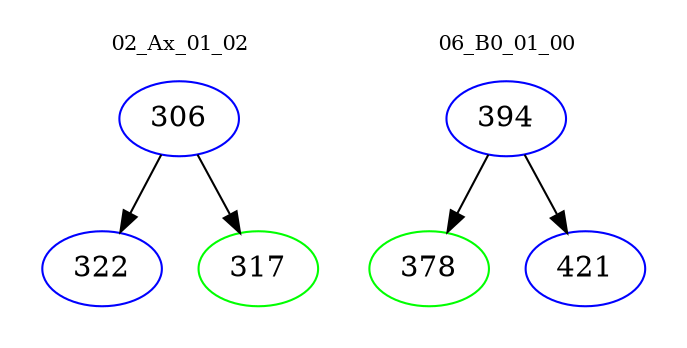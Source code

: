 digraph{
subgraph cluster_0 {
color = white
label = "02_Ax_01_02";
fontsize=10;
T0_306 [label="306", color="blue"]
T0_306 -> T0_322 [color="black"]
T0_322 [label="322", color="blue"]
T0_306 -> T0_317 [color="black"]
T0_317 [label="317", color="green"]
}
subgraph cluster_1 {
color = white
label = "06_B0_01_00";
fontsize=10;
T1_394 [label="394", color="blue"]
T1_394 -> T1_378 [color="black"]
T1_378 [label="378", color="green"]
T1_394 -> T1_421 [color="black"]
T1_421 [label="421", color="blue"]
}
}
